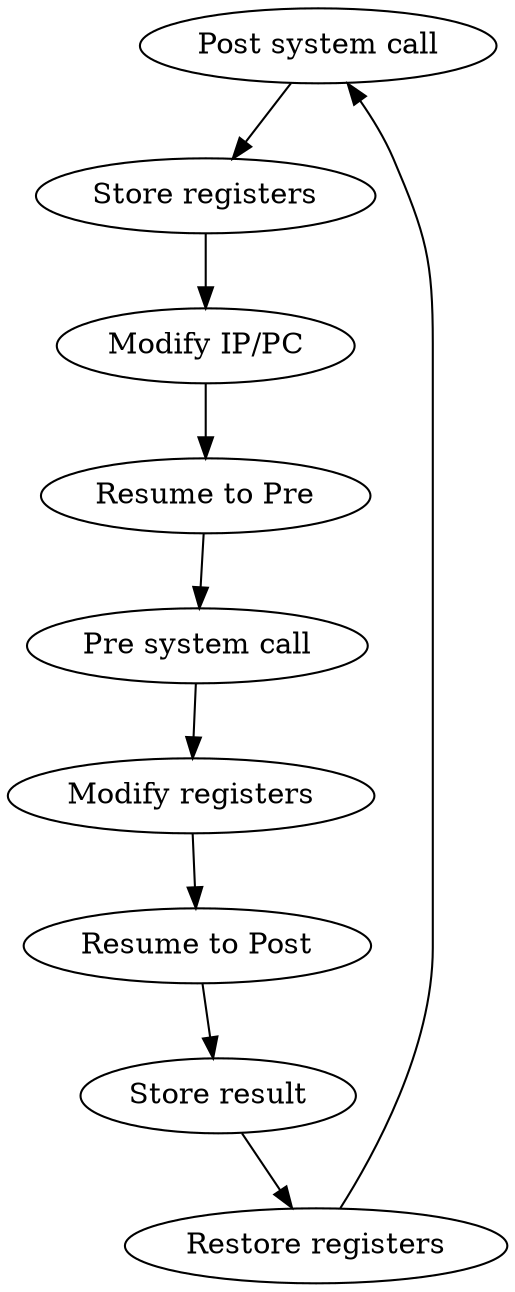 digraph pre {
    "Post system call" -> "Store registers" -> "Modify IP/PC" ->
    "Resume to Pre" -> "Pre system call" -> "Modify registers" ->
    "Resume to Post" -> "Store result" -> "Restore registers" ->
    "Post system call"
}
